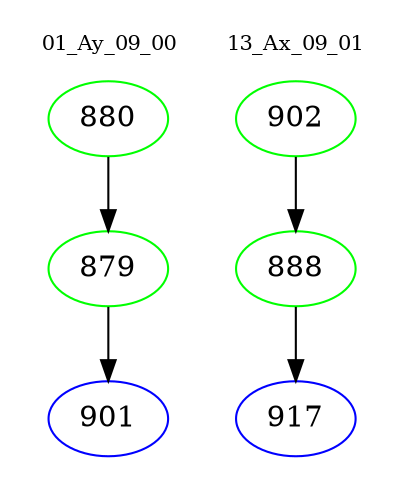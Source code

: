 digraph{
subgraph cluster_0 {
color = white
label = "01_Ay_09_00";
fontsize=10;
T0_880 [label="880", color="green"]
T0_880 -> T0_879 [color="black"]
T0_879 [label="879", color="green"]
T0_879 -> T0_901 [color="black"]
T0_901 [label="901", color="blue"]
}
subgraph cluster_1 {
color = white
label = "13_Ax_09_01";
fontsize=10;
T1_902 [label="902", color="green"]
T1_902 -> T1_888 [color="black"]
T1_888 [label="888", color="green"]
T1_888 -> T1_917 [color="black"]
T1_917 [label="917", color="blue"]
}
}

